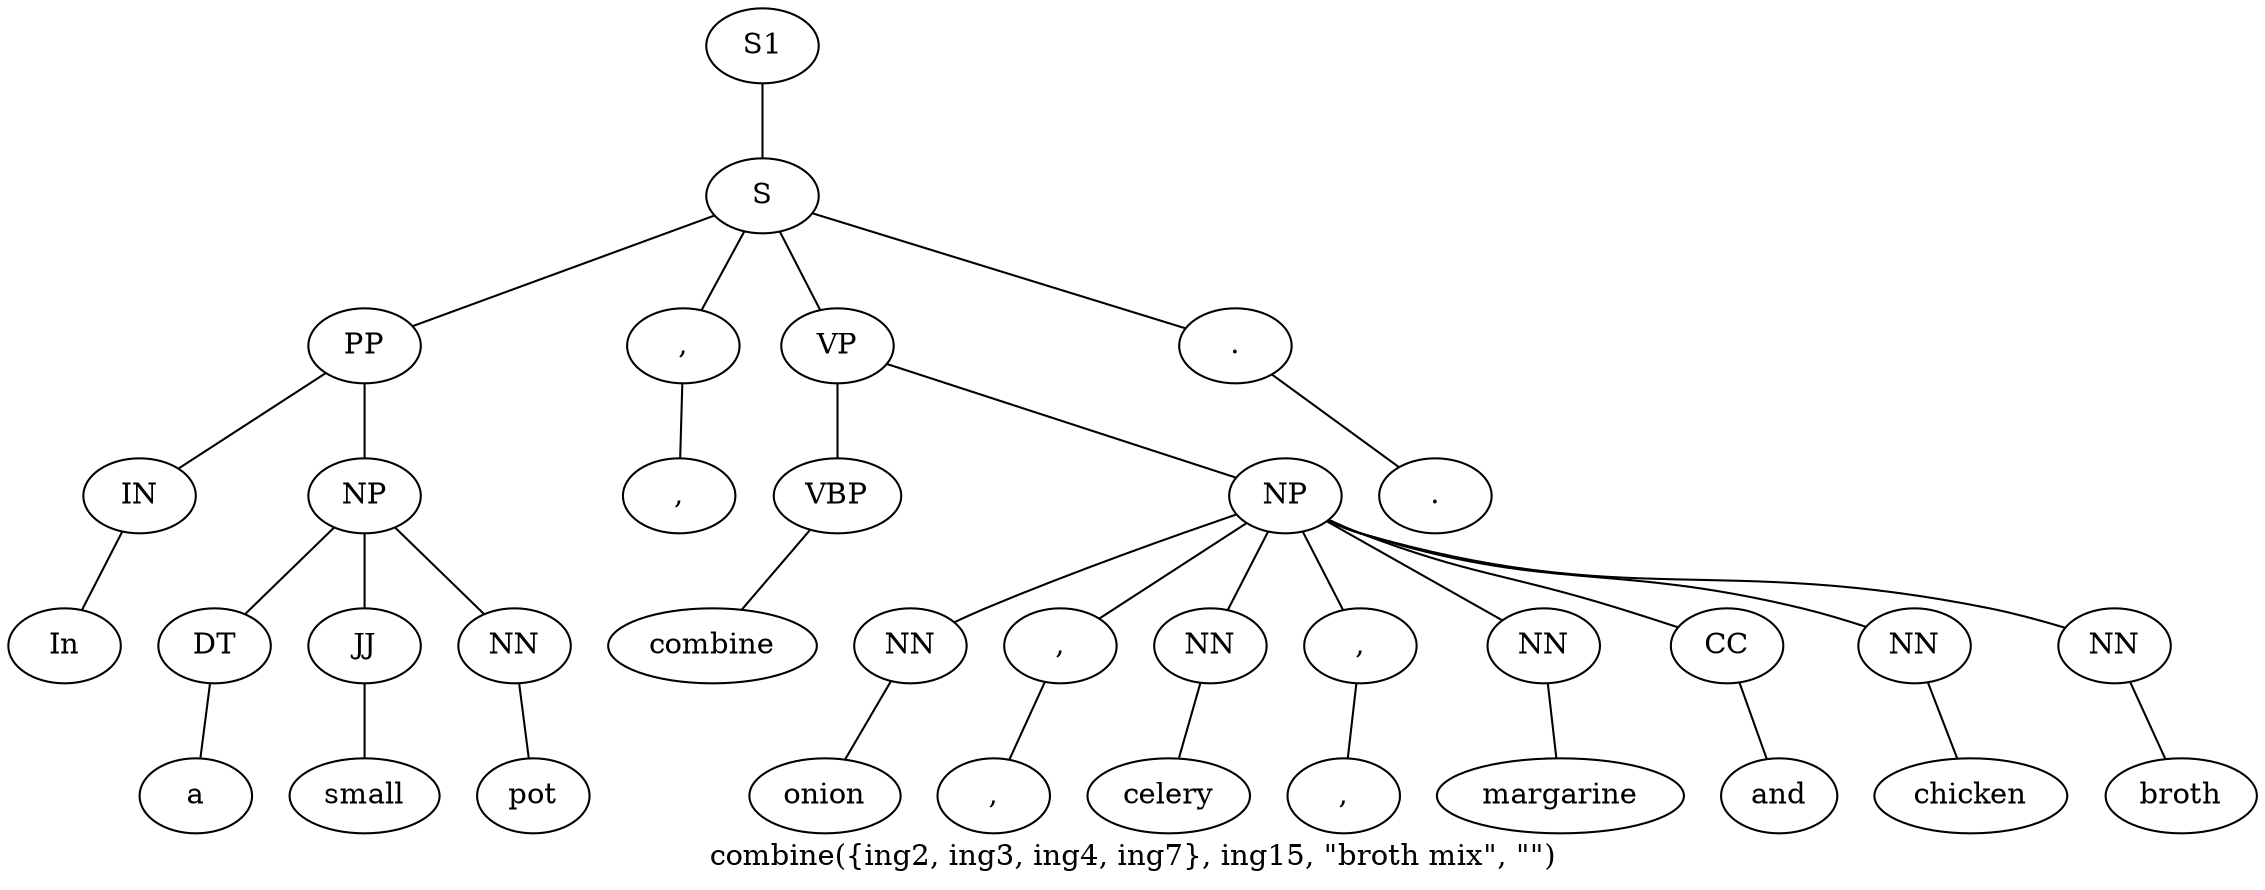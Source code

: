 graph SyntaxGraph {
	label = "combine({ing2, ing3, ing4, ing7}, ing15, \"broth mix\", \"\")";
	Node0 [label="S1"];
	Node1 [label="S"];
	Node2 [label="PP"];
	Node3 [label="IN"];
	Node4 [label="In"];
	Node5 [label="NP"];
	Node6 [label="DT"];
	Node7 [label="a"];
	Node8 [label="JJ"];
	Node9 [label="small"];
	Node10 [label="NN"];
	Node11 [label="pot"];
	Node12 [label=","];
	Node13 [label=","];
	Node14 [label="VP"];
	Node15 [label="VBP"];
	Node16 [label="combine"];
	Node17 [label="NP"];
	Node18 [label="NN"];
	Node19 [label="onion"];
	Node20 [label=","];
	Node21 [label=","];
	Node22 [label="NN"];
	Node23 [label="celery"];
	Node24 [label=","];
	Node25 [label=","];
	Node26 [label="NN"];
	Node27 [label="margarine"];
	Node28 [label="CC"];
	Node29 [label="and"];
	Node30 [label="NN"];
	Node31 [label="chicken"];
	Node32 [label="NN"];
	Node33 [label="broth"];
	Node34 [label="."];
	Node35 [label="."];

	Node0 -- Node1;
	Node1 -- Node2;
	Node1 -- Node12;
	Node1 -- Node14;
	Node1 -- Node34;
	Node2 -- Node3;
	Node2 -- Node5;
	Node3 -- Node4;
	Node5 -- Node6;
	Node5 -- Node8;
	Node5 -- Node10;
	Node6 -- Node7;
	Node8 -- Node9;
	Node10 -- Node11;
	Node12 -- Node13;
	Node14 -- Node15;
	Node14 -- Node17;
	Node15 -- Node16;
	Node17 -- Node18;
	Node17 -- Node20;
	Node17 -- Node22;
	Node17 -- Node24;
	Node17 -- Node26;
	Node17 -- Node28;
	Node17 -- Node30;
	Node17 -- Node32;
	Node18 -- Node19;
	Node20 -- Node21;
	Node22 -- Node23;
	Node24 -- Node25;
	Node26 -- Node27;
	Node28 -- Node29;
	Node30 -- Node31;
	Node32 -- Node33;
	Node34 -- Node35;
}